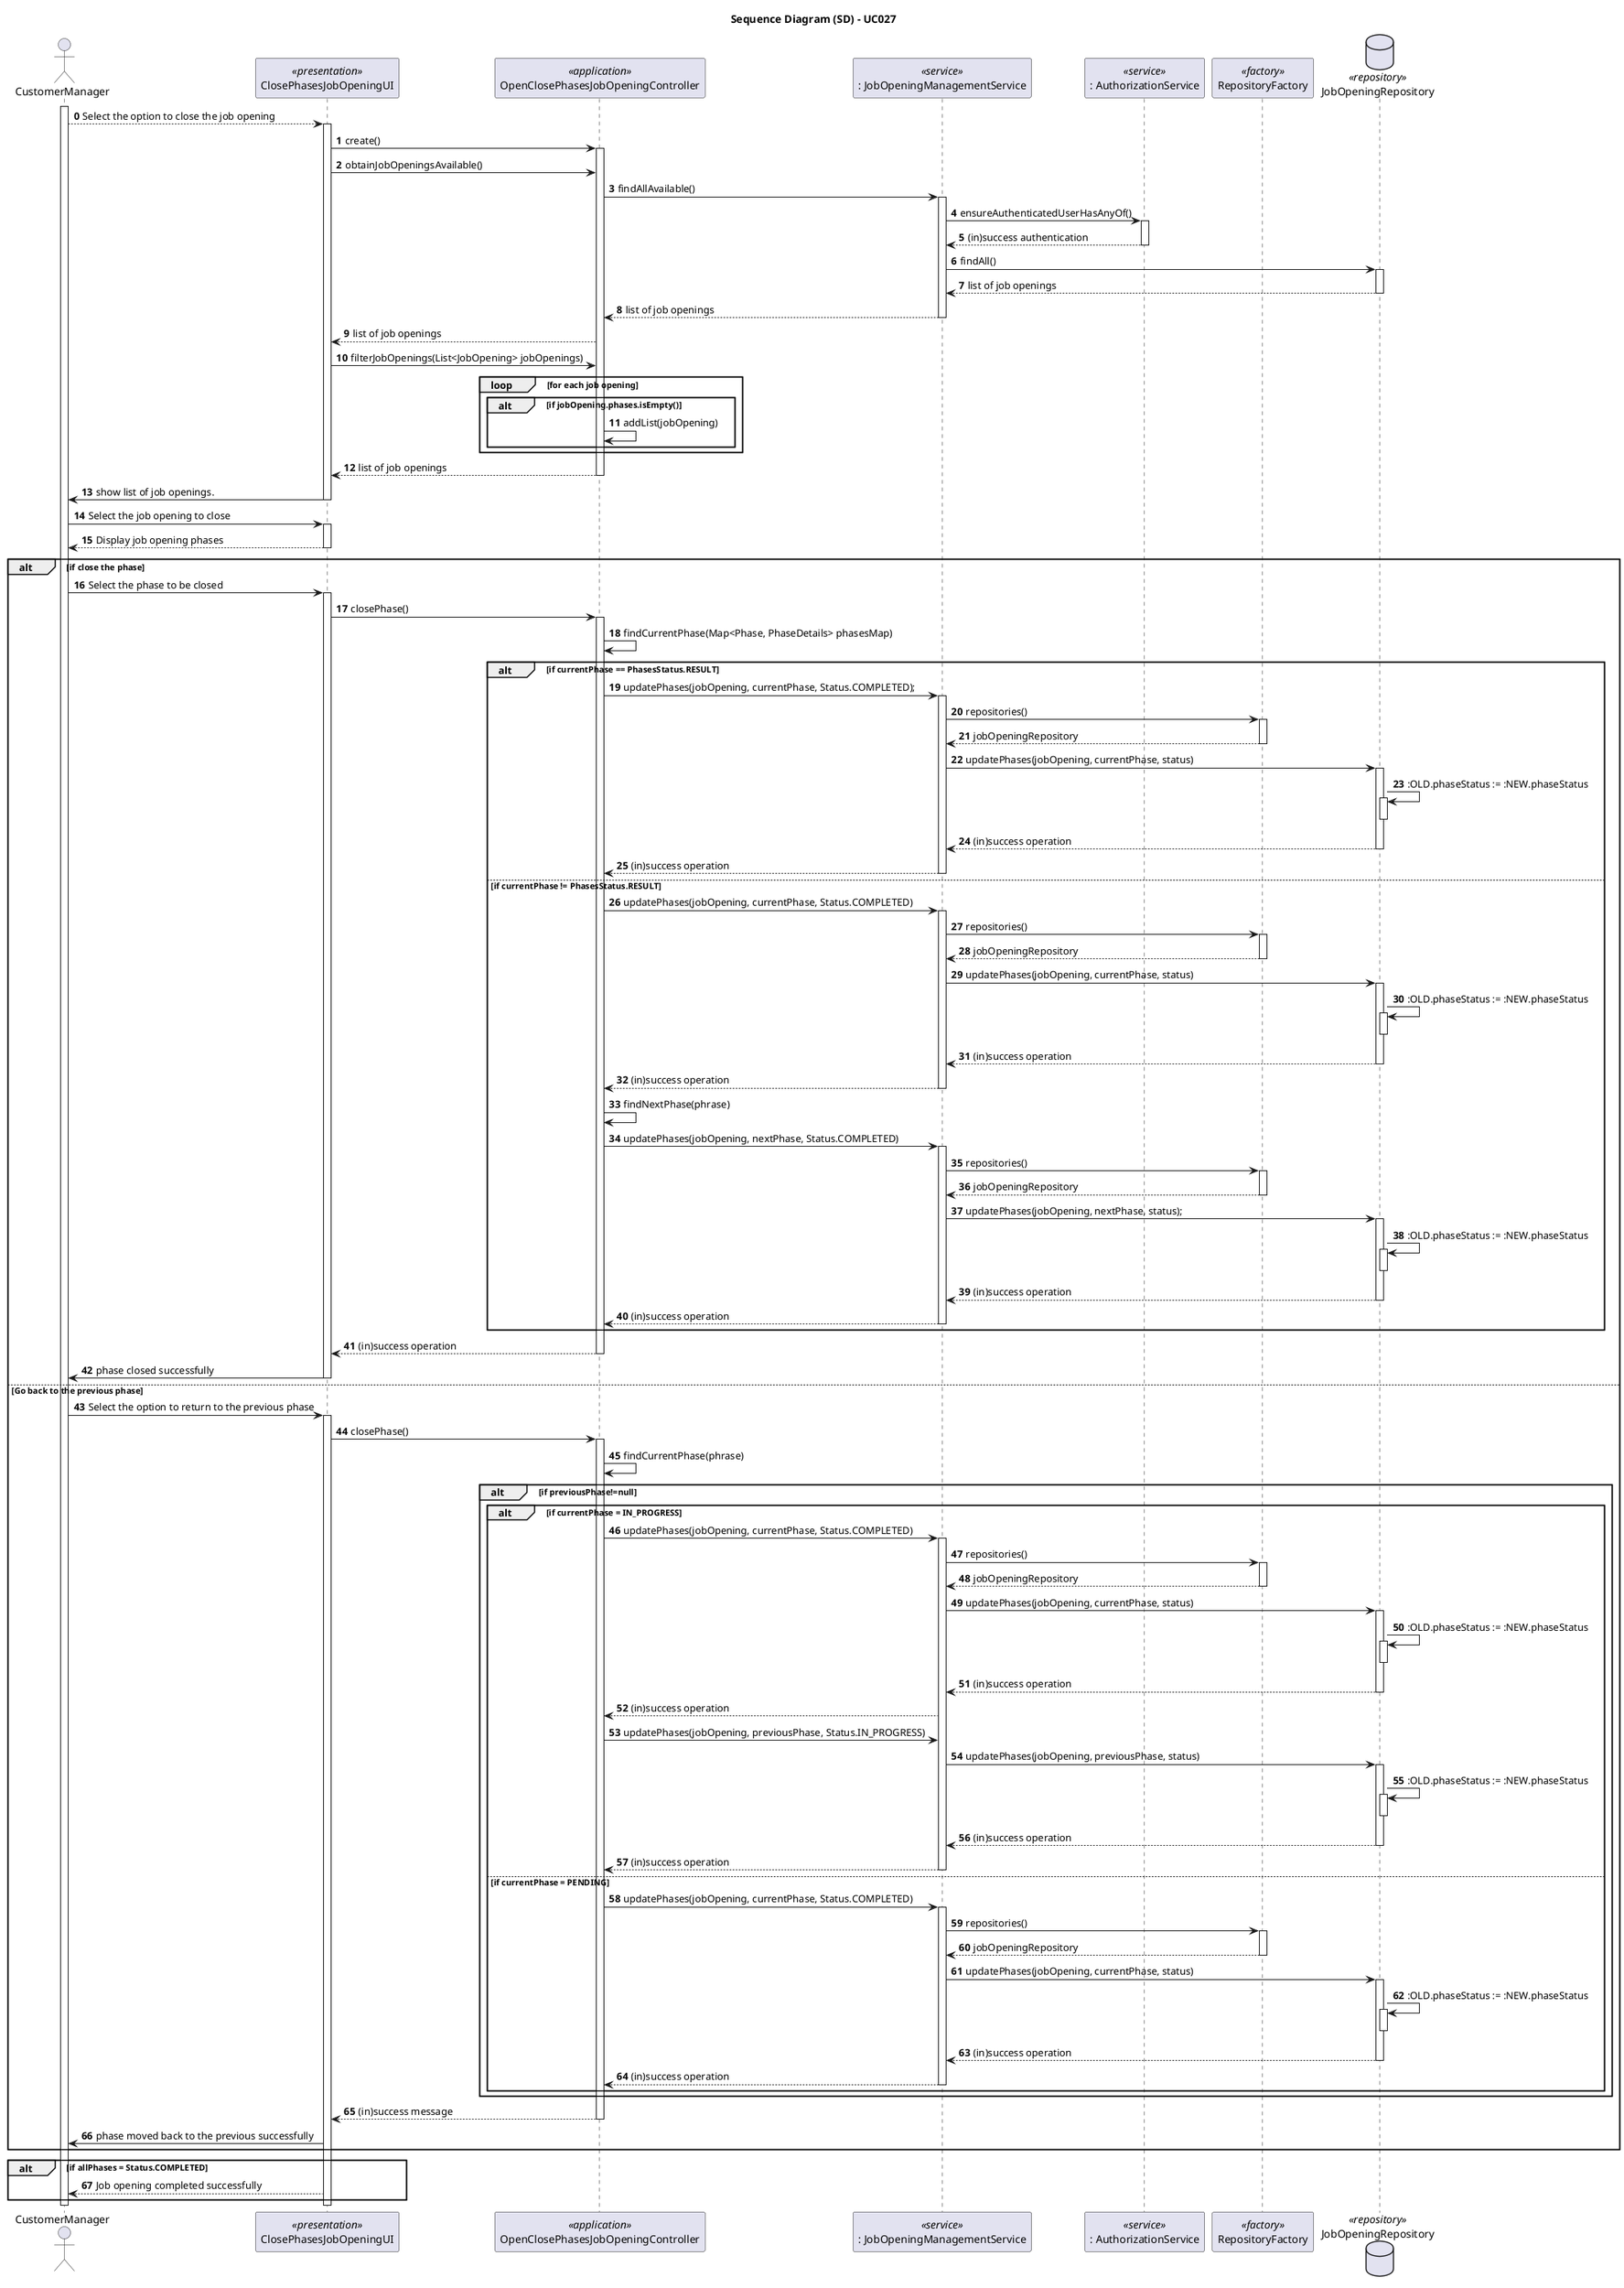 @startuml
skinparam packageStyle rectangle
skinparam shadowing false
autonumber 0
skinparam linetype polyline

skinparam classAttributeIconSize 0

title Sequence Diagram (SD) - UC027

actor CustomerManager as CM
participant ClosePhasesJobOpeningUI as UI <<presentation>>
participant OpenClosePhasesJobOpeningController as Controller <<application>>
participant ": JobOpeningManagementService" as Service  <<service>>
participant ": AuthorizationService" as AuthService <<service>>
participant RepositoryFactory as Factory <<factory>>
database JobOpeningRepository as Repository <<repository>>

activate CM

    CM --> UI: Select the option to close the job opening
    activate UI

    UI -> Controller: create()

       activate Controller

            UI -> Controller : obtainJobOpeningsAvailable()


                Controller -> Service : findAllAvailable()

           activate Service

                  Service -> AuthService : ensureAuthenticatedUserHasAnyOf()

                    activate AuthService

                        AuthService --> Service : (in)success authentication

                    deactivate AuthService

                  Service -> Repository : findAll()

                    activate Repository

                        Repository --> Service : list of job openings

                    deactivate Repository

                  Service --> Controller : list of job openings

           deactivate Service

            Controller --> UI : list of job openings

            UI -> Controller : filterJobOpenings(List<JobOpening> jobOpenings)

            loop for each job opening

                alt if jobOpening.phases.isEmpty()

                    Controller -> Controller : addList(jobOpening)

                end if
            end

            Controller --> UI : list of job openings

       deactivate Controller

    UI -> CM: show list of job openings.

    deactivate UI


        CM -> UI: Select the job opening to close

    activate UI

        UI --> CM: Display job opening phases
    deactivate UI

    alt if close the phase

        CM -> UI: Select the phase to be closed

        activate UI

                UI -> Controller: closePhase()

                activate Controller

                Controller -> Controller : findCurrentPhase(Map<Phase, PhaseDetails> phasesMap)



                        alt if currentPhase == PhasesStatus.RESULT

                                Controller -> Service : updatePhases(jobOpening, currentPhase, Status.COMPLETED);

                                activate Service

                                    Service -> Factory : repositories()

                                        activate Factory

                                            Factory --> Service : jobOpeningRepository

                                        deactivate Factory

                                        Service -> Repository : updatePhases(jobOpening, currentPhase, status)

                                        activate Repository

                                            Repository -> Repository : :OLD.phaseStatus := :NEW.phaseStatus
                                        activate Repository
                                            deactivate Repository

                                        Repository --> Service : (in)success operation
                                        deactivate Repository

                                        Service --> Controller : (in)success operation

                                deactivate Service


                                else if currentPhase != PhasesStatus.RESULT

                                Controller -> Service : updatePhases(jobOpening, currentPhase, Status.COMPLETED)

                             activate Service

                                Service -> Factory : repositories()

                                    activate Factory

                                        Factory --> Service : jobOpeningRepository

                                    deactivate Factory

                                    Service -> Repository : updatePhases(jobOpening, currentPhase, status)
                                    activate Repository

                                        Repository -> Repository : :OLD.phaseStatus := :NEW.phaseStatus
                                    activate Repository
                                        deactivate Repository

                                    Repository --> Service : (in)success operation
                                    deactivate Repository

                                    Service --> Controller : (in)success operation


                            deactivate Service

                                Controller -> Controller : findNextPhase(phrase)

                                Controller -> Service : updatePhases(jobOpening, nextPhase, Status.COMPLETED)

                            activate Service

                                Service -> Factory : repositories()

                                    activate Factory

                                        Factory --> Service : jobOpeningRepository

                                    deactivate Factory

                                    Service -> Repository : updatePhases(jobOpening, nextPhase, status);
                                    activate Repository

                                        Repository -> Repository : :OLD.phaseStatus := :NEW.phaseStatus
                                    activate Repository
                                        deactivate Repository

                                    Repository --> Service : (in)success operation
                                    deactivate Repository

                                    Service --> Controller : (in)success operation

                             deactivate Service


                        end alt
                        Controller --> UI : (in)success operation

                deactivate Controller

            UI -> CM: phase closed successfully

        deactivate UI

    else Go back to the previous phase

            CM -> UI: Select the option to return to the previous phase

            activate UI

                UI -> Controller: closePhase()
                activate Controller

                    Controller -> Controller : findCurrentPhase(phrase)

                    alt if previousPhase!=null

                        alt if currentPhase = IN_PROGRESS

                        Controller -> Service : updatePhases(jobOpening, currentPhase, Status.COMPLETED)

                         activate Service

                            Service -> Factory : repositories()

                                activate Factory

                                    Factory --> Service : jobOpeningRepository

                                deactivate Factory

                                Service -> Repository : updatePhases(jobOpening, currentPhase, status)
                                activate Repository

                                    Repository -> Repository : :OLD.phaseStatus := :NEW.phaseStatus
                                activate Repository
                                    deactivate Repository

                                Repository --> Service : (in)success operation
                                deactivate Repository

                                Service --> Controller : (in)success operation

                                Controller -> Service : updatePhases(jobOpening, previousPhase, Status.IN_PROGRESS)

                                Service -> Repository : updatePhases(jobOpening, previousPhase, status)
                                activate Repository

                                    Repository -> Repository : :OLD.phaseStatus := :NEW.phaseStatus
                                activate Repository
                                    deactivate Repository

                                Repository --> Service : (in)success operation

                                deactivate Repository

                                Service --> Controller : (in)success operation

                        deactivate Service

                        else if currentPhase = PENDING

                            Controller -> Service : updatePhases(jobOpening, currentPhase, Status.COMPLETED)

                        activate Service

                            Service -> Factory : repositories()

                                activate Factory

                                    Factory --> Service : jobOpeningRepository

                                deactivate Factory

                                Service -> Repository : updatePhases(jobOpening, currentPhase, status)
                                activate Repository

                                    Repository -> Repository : :OLD.phaseStatus := :NEW.phaseStatus
                                activate Repository
                                    deactivate Repository

                                Repository --> Service : (in)success operation
                                deactivate Repository

                        Service --> Controller : (in)success operation

                        deactivate Service

                        end if

                    end if

                        Controller --> UI : (in)success message

                deactivate Controller

                    UI -> CM: phase moved back to the previous successfully



    end alt

    alt if allPhases = Status.COMPLETED

        UI --> CM: Job opening completed successfully

    end

            deactivate UI

    deactivate CM


@enduml